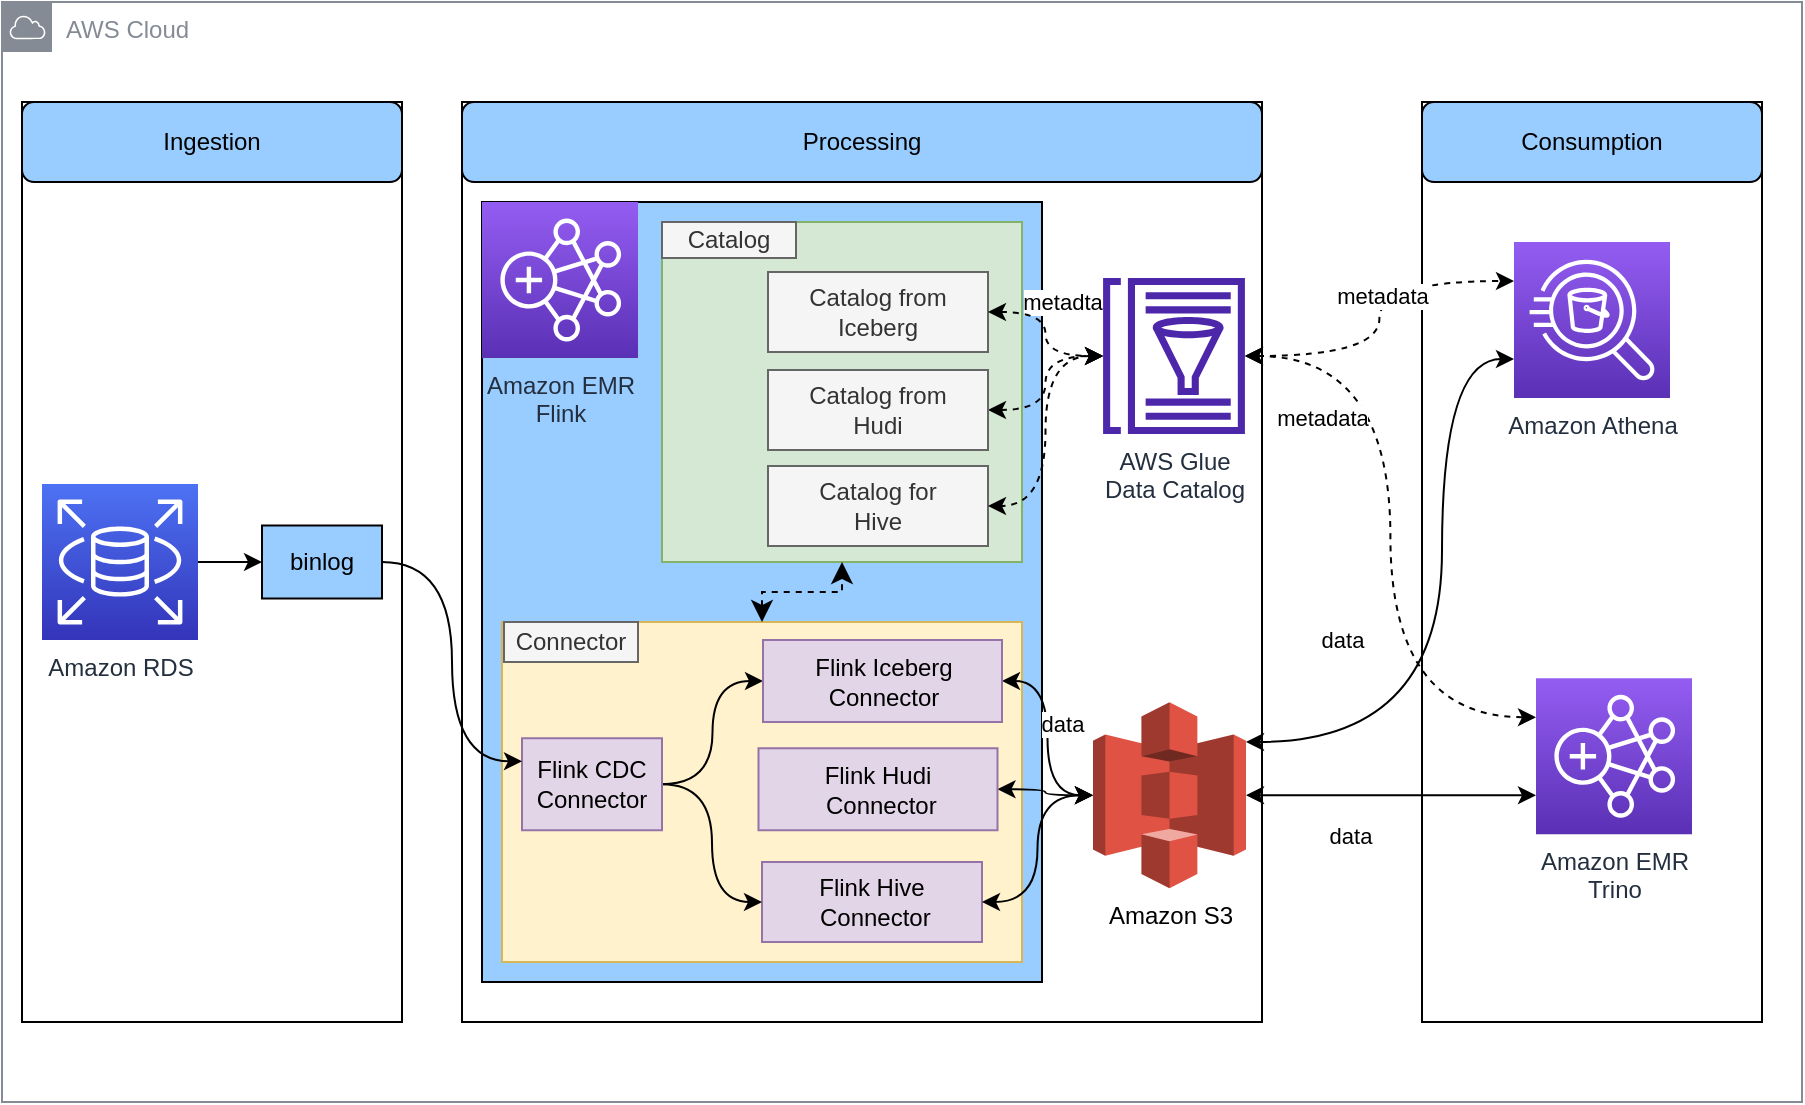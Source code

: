 <mxfile version="20.7.4" type="github">
  <diagram id="Cd5y1kNHd57_tZJnAyKG" name="Page-1">
    <mxGraphModel dx="1050" dy="566" grid="1" gridSize="10" guides="1" tooltips="1" connect="1" arrows="1" fold="1" page="1" pageScale="1" pageWidth="827" pageHeight="1169" math="0" shadow="0">
      <root>
        <mxCell id="0" />
        <mxCell id="1" parent="0" />
        <mxCell id="FE19WrhtxEeYcqXIJ0xn-2" value="AWS Cloud" style="sketch=0;outlineConnect=0;gradientColor=none;html=1;whiteSpace=wrap;fontSize=12;fontStyle=0;shape=mxgraph.aws4.group;grIcon=mxgraph.aws4.group_aws_cloud;strokeColor=#858B94;fillColor=none;verticalAlign=top;align=left;spacingLeft=30;fontColor=#858B94;dashed=0;" parent="1" vertex="1">
          <mxGeometry x="60" y="90" width="900" height="550" as="geometry" />
        </mxCell>
        <mxCell id="ygeJwO_-llUcF5Xlst-1-10" value="" style="rounded=0;whiteSpace=wrap;html=1;" parent="1" vertex="1">
          <mxGeometry x="290" y="140" width="400" height="460" as="geometry" />
        </mxCell>
        <mxCell id="ygeJwO_-llUcF5Xlst-1-15" value="" style="rounded=0;whiteSpace=wrap;html=1;" parent="1" vertex="1">
          <mxGeometry x="770" y="140" width="170" height="460" as="geometry" />
        </mxCell>
        <mxCell id="ygeJwO_-llUcF5Xlst-1-8" value="" style="rounded=0;whiteSpace=wrap;html=1;" parent="1" vertex="1">
          <mxGeometry x="70" y="140" width="190" height="460" as="geometry" />
        </mxCell>
        <mxCell id="ygeJwO_-llUcF5Xlst-1-38" style="edgeStyle=orthogonalEdgeStyle;curved=1;orthogonalLoop=1;jettySize=auto;html=1;exitX=1;exitY=0.5;exitDx=0;exitDy=0;exitPerimeter=0;entryX=0;entryY=0.5;entryDx=0;entryDy=0;" parent="1" source="KQLKy6pS23xvt4txy2rW-2" target="ygeJwO_-llUcF5Xlst-1-36" edge="1">
          <mxGeometry relative="1" as="geometry" />
        </mxCell>
        <mxCell id="KQLKy6pS23xvt4txy2rW-2" value="Amazon RDS" style="sketch=0;points=[[0,0,0],[0.25,0,0],[0.5,0,0],[0.75,0,0],[1,0,0],[0,1,0],[0.25,1,0],[0.5,1,0],[0.75,1,0],[1,1,0],[0,0.25,0],[0,0.5,0],[0,0.75,0],[1,0.25,0],[1,0.5,0],[1,0.75,0]];outlineConnect=0;fontColor=#232F3E;gradientColor=#4D72F3;gradientDirection=north;fillColor=#3334B9;strokeColor=#ffffff;dashed=0;verticalLabelPosition=bottom;verticalAlign=top;align=center;html=1;fontSize=12;fontStyle=0;aspect=fixed;shape=mxgraph.aws4.resourceIcon;resIcon=mxgraph.aws4.rds;" parent="1" vertex="1">
          <mxGeometry x="80" y="331" width="78" height="78" as="geometry" />
        </mxCell>
        <mxCell id="rGtyrS7ArSFbjT5xo-QV-2" value="Amazon Athena" style="sketch=0;points=[[0,0,0],[0.25,0,0],[0.5,0,0],[0.75,0,0],[1,0,0],[0,1,0],[0.25,1,0],[0.5,1,0],[0.75,1,0],[1,1,0],[0,0.25,0],[0,0.5,0],[0,0.75,0],[1,0.25,0],[1,0.5,0],[1,0.75,0]];outlineConnect=0;fontColor=#232F3E;gradientColor=#945DF2;gradientDirection=north;fillColor=#5A30B5;strokeColor=#ffffff;dashed=0;verticalLabelPosition=bottom;verticalAlign=top;align=center;html=1;fontSize=12;fontStyle=0;aspect=fixed;shape=mxgraph.aws4.resourceIcon;resIcon=mxgraph.aws4.athena;" parent="1" vertex="1">
          <mxGeometry x="816" y="210" width="78" height="78" as="geometry" />
        </mxCell>
        <mxCell id="ygeJwO_-llUcF5Xlst-1-1" value="Amazon EMR&lt;br&gt;Trino" style="sketch=0;points=[[0,0,0],[0.25,0,0],[0.5,0,0],[0.75,0,0],[1,0,0],[0,1,0],[0.25,1,0],[0.5,1,0],[0.75,1,0],[1,1,0],[0,0.25,0],[0,0.5,0],[0,0.75,0],[1,0.25,0],[1,0.5,0],[1,0.75,0]];outlineConnect=0;fontColor=#232F3E;gradientColor=#945DF2;gradientDirection=north;fillColor=#5A30B5;strokeColor=#ffffff;dashed=0;verticalLabelPosition=bottom;verticalAlign=top;align=center;html=1;fontSize=12;fontStyle=0;aspect=fixed;shape=mxgraph.aws4.resourceIcon;resIcon=mxgraph.aws4.emr;" parent="1" vertex="1">
          <mxGeometry x="827" y="428.13" width="78" height="78" as="geometry" />
        </mxCell>
        <mxCell id="ygeJwO_-llUcF5Xlst-1-9" value="Ingestion" style="rounded=1;whiteSpace=wrap;html=1;fillColor=#99CCFF;" parent="1" vertex="1">
          <mxGeometry x="70" y="140" width="190" height="40" as="geometry" />
        </mxCell>
        <mxCell id="ygeJwO_-llUcF5Xlst-1-14" value="Processing" style="rounded=1;whiteSpace=wrap;html=1;fillColor=#99CCFF;" parent="1" vertex="1">
          <mxGeometry x="290" y="140" width="400" height="40" as="geometry" />
        </mxCell>
        <mxCell id="ygeJwO_-llUcF5Xlst-1-29" style="edgeStyle=orthogonalEdgeStyle;curved=1;orthogonalLoop=1;jettySize=auto;html=1;entryX=0;entryY=0.25;entryDx=0;entryDy=0;entryPerimeter=0;dashed=1;startArrow=classic;startFill=1;" parent="1" source="DkJPr1J9yXdr6lBRk-ze-1" target="rGtyrS7ArSFbjT5xo-QV-2" edge="1">
          <mxGeometry relative="1" as="geometry" />
        </mxCell>
        <mxCell id="ygeJwO_-llUcF5Xlst-1-30" value="metadata" style="edgeLabel;html=1;align=center;verticalAlign=middle;resizable=0;points=[];" parent="ygeJwO_-llUcF5Xlst-1-29" vertex="1" connectable="0">
          <mxGeometry x="0.233" y="-6" relative="1" as="geometry">
            <mxPoint y="1" as="offset" />
          </mxGeometry>
        </mxCell>
        <mxCell id="ygeJwO_-llUcF5Xlst-1-46" style="edgeStyle=orthogonalEdgeStyle;curved=1;orthogonalLoop=1;jettySize=auto;html=1;entryX=0;entryY=0.25;entryDx=0;entryDy=0;entryPerimeter=0;dashed=1;startArrow=classic;startFill=1;" parent="1" source="DkJPr1J9yXdr6lBRk-ze-1" target="ygeJwO_-llUcF5Xlst-1-1" edge="1">
          <mxGeometry relative="1" as="geometry" />
        </mxCell>
        <mxCell id="ygeJwO_-llUcF5Xlst-1-55" value="metadata" style="edgeLabel;html=1;align=center;verticalAlign=middle;resizable=0;points=[];" parent="ygeJwO_-llUcF5Xlst-1-46" vertex="1" connectable="0">
          <mxGeometry x="-0.113" y="1" relative="1" as="geometry">
            <mxPoint x="-35" y="-41" as="offset" />
          </mxGeometry>
        </mxCell>
        <mxCell id="DkJPr1J9yXdr6lBRk-ze-1" value="AWS Glue &lt;br&gt;Data Catalog" style="sketch=0;outlineConnect=0;fontColor=#232F3E;gradientColor=none;fillColor=#4D27AA;strokeColor=none;dashed=0;verticalLabelPosition=bottom;verticalAlign=top;align=center;html=1;fontSize=12;fontStyle=0;aspect=fixed;pointerEvents=1;shape=mxgraph.aws4.glue_data_catalog;" parent="1" vertex="1">
          <mxGeometry x="610" y="228" width="72" height="78" as="geometry" />
        </mxCell>
        <mxCell id="ygeJwO_-llUcF5Xlst-1-43" value="" style="rounded=0;whiteSpace=wrap;html=1;fillColor=#99CCFF;" parent="1" vertex="1">
          <mxGeometry x="300" y="190" width="280" height="390" as="geometry" />
        </mxCell>
        <mxCell id="ygeJwO_-llUcF5Xlst-1-56" style="edgeStyle=orthogonalEdgeStyle;curved=1;orthogonalLoop=1;jettySize=auto;html=1;entryX=0;entryY=0.75;entryDx=0;entryDy=0;entryPerimeter=0;startArrow=classic;startFill=1;" parent="1" source="nCzQVOr3wxltccUAzvmY-3" target="rGtyrS7ArSFbjT5xo-QV-2" edge="1">
          <mxGeometry relative="1" as="geometry">
            <Array as="points">
              <mxPoint x="780" y="460" />
              <mxPoint x="780" y="269" />
            </Array>
          </mxGeometry>
        </mxCell>
        <mxCell id="ygeJwO_-llUcF5Xlst-1-57" value="data" style="edgeLabel;html=1;align=center;verticalAlign=middle;resizable=0;points=[];" parent="ygeJwO_-llUcF5Xlst-1-56" vertex="1" connectable="0">
          <mxGeometry x="-0.754" y="12" relative="1" as="geometry">
            <mxPoint x="8" y="-39" as="offset" />
          </mxGeometry>
        </mxCell>
        <mxCell id="ygeJwO_-llUcF5Xlst-1-58" style="edgeStyle=orthogonalEdgeStyle;curved=1;orthogonalLoop=1;jettySize=auto;html=1;entryX=0;entryY=0.75;entryDx=0;entryDy=0;entryPerimeter=0;startArrow=classic;startFill=1;" parent="1" source="nCzQVOr3wxltccUAzvmY-3" target="ygeJwO_-llUcF5Xlst-1-1" edge="1">
          <mxGeometry relative="1" as="geometry" />
        </mxCell>
        <mxCell id="ygeJwO_-llUcF5Xlst-1-59" value="data" style="edgeLabel;html=1;align=center;verticalAlign=middle;resizable=0;points=[];" parent="ygeJwO_-llUcF5Xlst-1-58" vertex="1" connectable="0">
          <mxGeometry x="-0.558" y="-2" relative="1" as="geometry">
            <mxPoint x="20" y="18" as="offset" />
          </mxGeometry>
        </mxCell>
        <mxCell id="nCzQVOr3wxltccUAzvmY-3" value="Amazon S3" style="outlineConnect=0;dashed=0;verticalLabelPosition=bottom;verticalAlign=top;align=center;html=1;shape=mxgraph.aws3.s3;fillColor=#E05243;gradientColor=none;" parent="1" vertex="1">
          <mxGeometry x="605.5" y="440.13" width="76.5" height="93" as="geometry" />
        </mxCell>
        <mxCell id="ygeJwO_-llUcF5Xlst-1-28" value="Consumption" style="rounded=1;whiteSpace=wrap;html=1;fillColor=#99CCFF;" parent="1" vertex="1">
          <mxGeometry x="770" y="140" width="170" height="40" as="geometry" />
        </mxCell>
        <mxCell id="ygeJwO_-llUcF5Xlst-1-36" value="binlog" style="rounded=0;whiteSpace=wrap;html=1;fillColor=#99CCFF;" parent="1" vertex="1">
          <mxGeometry x="190" y="351.75" width="60" height="36.5" as="geometry" />
        </mxCell>
        <mxCell id="ygeJwO_-llUcF5Xlst-1-53" style="edgeStyle=orthogonalEdgeStyle;curved=1;orthogonalLoop=1;jettySize=auto;html=1;entryX=0;entryY=0.5;entryDx=0;entryDy=0;" parent="1" source="ygeJwO_-llUcF5Xlst-1-39" target="ygeJwO_-llUcF5Xlst-1-45" edge="1">
          <mxGeometry relative="1" as="geometry" />
        </mxCell>
        <mxCell id="KQLKy6pS23xvt4txy2rW-3" value="Amazon EMR &lt;br&gt;Flink" style="sketch=0;points=[[0,0,0],[0.25,0,0],[0.5,0,0],[0.75,0,0],[1,0,0],[0,1,0],[0.25,1,0],[0.5,1,0],[0.75,1,0],[1,1,0],[0,0.25,0],[0,0.5,0],[0,0.75,0],[1,0.25,0],[1,0.5,0],[1,0.75,0]];outlineConnect=0;fontColor=#232F3E;gradientColor=#945DF2;gradientDirection=north;fillColor=#5A30B5;strokeColor=#ffffff;dashed=0;verticalLabelPosition=bottom;verticalAlign=top;align=center;html=1;fontSize=12;fontStyle=0;aspect=fixed;shape=mxgraph.aws4.resourceIcon;resIcon=mxgraph.aws4.emr;" parent="1" vertex="1">
          <mxGeometry x="300" y="190" width="78" height="78" as="geometry" />
        </mxCell>
        <mxCell id="i2x8u8YBh84d5i1WgbNd-1" value="" style="rounded=0;whiteSpace=wrap;html=1;fillColor=#d5e8d4;strokeColor=#82b366;" parent="1" vertex="1">
          <mxGeometry x="390" y="200" width="180" height="170" as="geometry" />
        </mxCell>
        <mxCell id="ygeJwO_-llUcF5Xlst-1-44" value="Catalog from&lt;br&gt;Iceberg" style="rounded=0;whiteSpace=wrap;html=1;fillColor=#f5f5f5;strokeColor=#666666;fontColor=#333333;" parent="1" vertex="1">
          <mxGeometry x="443" y="225" width="110" height="40" as="geometry" />
        </mxCell>
        <mxCell id="i2x8u8YBh84d5i1WgbNd-3" value="" style="rounded=0;whiteSpace=wrap;html=1;fillColor=#fff2cc;strokeColor=#d6b656;" parent="1" vertex="1">
          <mxGeometry x="310" y="400" width="260" height="170" as="geometry" />
        </mxCell>
        <mxCell id="ygeJwO_-llUcF5Xlst-1-45" value="Flink Hive&lt;br&gt;&amp;nbsp;Connector" style="rounded=0;whiteSpace=wrap;html=1;fillColor=#e1d5e7;strokeColor=#9673a6;" parent="1" vertex="1">
          <mxGeometry x="440" y="520" width="110" height="40" as="geometry" />
        </mxCell>
        <mxCell id="i2x8u8YBh84d5i1WgbNd-16" style="edgeStyle=orthogonalEdgeStyle;curved=1;orthogonalLoop=1;jettySize=auto;html=1;dashed=1;strokeWidth=1;fontColor=default;startArrow=classic;startFill=1;endArrow=classic;endFill=1;" parent="1" source="i2x8u8YBh84d5i1WgbNd-2" target="DkJPr1J9yXdr6lBRk-ze-1" edge="1">
          <mxGeometry relative="1" as="geometry" />
        </mxCell>
        <mxCell id="MU4NG5zrOH-z8bqViDNB-10" value="metadta" style="edgeLabel;html=1;align=center;verticalAlign=middle;resizable=0;points=[];" parent="i2x8u8YBh84d5i1WgbNd-16" vertex="1" connectable="0">
          <mxGeometry x="0.015" y="1" relative="1" as="geometry">
            <mxPoint x="9" y="-40" as="offset" />
          </mxGeometry>
        </mxCell>
        <mxCell id="i2x8u8YBh84d5i1WgbNd-2" value="Catalog from&lt;br&gt;Hudi" style="rounded=0;whiteSpace=wrap;html=1;fillColor=#f5f5f5;strokeColor=#666666;fontColor=#333333;" parent="1" vertex="1">
          <mxGeometry x="443" y="274" width="110" height="40" as="geometry" />
        </mxCell>
        <mxCell id="i2x8u8YBh84d5i1WgbNd-7" style="edgeStyle=orthogonalEdgeStyle;curved=1;orthogonalLoop=1;jettySize=auto;html=1;entryX=0;entryY=0.5;entryDx=0;entryDy=0;strokeWidth=1;fontColor=default;startArrow=none;startFill=0;endArrow=classic;endFill=1;" parent="1" source="ygeJwO_-llUcF5Xlst-1-39" target="i2x8u8YBh84d5i1WgbNd-4" edge="1">
          <mxGeometry relative="1" as="geometry" />
        </mxCell>
        <mxCell id="i2x8u8YBh84d5i1WgbNd-8" style="edgeStyle=orthogonalEdgeStyle;curved=1;orthogonalLoop=1;jettySize=auto;html=1;entryX=0;entryY=0.5;entryDx=0;entryDy=0;strokeWidth=1;fontColor=default;startArrow=none;startFill=0;endArrow=classic;endFill=1;" parent="1" source="ygeJwO_-llUcF5Xlst-1-39" target="ygeJwO_-llUcF5Xlst-1-45" edge="1">
          <mxGeometry relative="1" as="geometry" />
        </mxCell>
        <mxCell id="ygeJwO_-llUcF5Xlst-1-39" value="Flink CDC&lt;br&gt;Connector" style="rounded=0;whiteSpace=wrap;html=1;fillColor=#e1d5e7;strokeColor=#9673a6;" parent="1" vertex="1">
          <mxGeometry x="320" y="458.13" width="70" height="46" as="geometry" />
        </mxCell>
        <mxCell id="i2x8u8YBh84d5i1WgbNd-9" style="edgeStyle=orthogonalEdgeStyle;curved=1;orthogonalLoop=1;jettySize=auto;html=1;exitX=1;exitY=0.5;exitDx=0;exitDy=0;strokeWidth=1;fontColor=default;startArrow=classic;startFill=1;endArrow=classic;endFill=1;" parent="1" source="i2x8u8YBh84d5i1WgbNd-4" target="nCzQVOr3wxltccUAzvmY-3" edge="1">
          <mxGeometry relative="1" as="geometry" />
        </mxCell>
        <mxCell id="i2x8u8YBh84d5i1WgbNd-4" value="Flink Iceberg Connector" style="rounded=0;whiteSpace=wrap;html=1;fillColor=#e1d5e7;strokeColor=#9673a6;" parent="1" vertex="1">
          <mxGeometry x="440.5" y="409" width="119.5" height="41" as="geometry" />
        </mxCell>
        <mxCell id="i2x8u8YBh84d5i1WgbNd-6" style="edgeStyle=orthogonalEdgeStyle;orthogonalLoop=1;jettySize=auto;html=1;entryX=0;entryY=0.25;entryDx=0;entryDy=0;strokeWidth=1;fontColor=default;startArrow=none;startFill=0;endArrow=classic;endFill=1;curved=1;" parent="1" source="ygeJwO_-llUcF5Xlst-1-36" target="ygeJwO_-llUcF5Xlst-1-39" edge="1">
          <mxGeometry relative="1" as="geometry" />
        </mxCell>
        <mxCell id="nCzQVOr3wxltccUAzvmY-5" style="edgeStyle=orthogonalEdgeStyle;curved=1;orthogonalLoop=1;jettySize=auto;html=1;entryX=0;entryY=0.5;entryDx=0;entryDy=0;entryPerimeter=0;strokeColor=default;startArrow=classic;startFill=1;" parent="1" source="ygeJwO_-llUcF5Xlst-1-45" target="nCzQVOr3wxltccUAzvmY-3" edge="1">
          <mxGeometry relative="1" as="geometry" />
        </mxCell>
        <mxCell id="MU4NG5zrOH-z8bqViDNB-9" value="data" style="edgeLabel;html=1;align=center;verticalAlign=middle;resizable=0;points=[];" parent="nCzQVOr3wxltccUAzvmY-5" vertex="1" connectable="0">
          <mxGeometry x="0.204" y="1" relative="1" as="geometry">
            <mxPoint x="13" y="-52" as="offset" />
          </mxGeometry>
        </mxCell>
        <mxCell id="i2x8u8YBh84d5i1WgbNd-12" style="edgeStyle=orthogonalEdgeStyle;curved=1;orthogonalLoop=1;jettySize=auto;html=1;exitX=1;exitY=0.5;exitDx=0;exitDy=0;strokeWidth=1;fontColor=default;startArrow=classic;startFill=1;endArrow=classic;endFill=1;dashed=1;" parent="1" source="ygeJwO_-llUcF5Xlst-1-44" target="DkJPr1J9yXdr6lBRk-ze-1" edge="1">
          <mxGeometry relative="1" as="geometry" />
        </mxCell>
        <mxCell id="MU4NG5zrOH-z8bqViDNB-1" value="Catalog" style="rounded=0;whiteSpace=wrap;html=1;fillColor=#f5f5f5;strokeColor=#666666;fontColor=#333333;" parent="1" vertex="1">
          <mxGeometry x="390" y="200" width="67" height="18" as="geometry" />
        </mxCell>
        <mxCell id="MU4NG5zrOH-z8bqViDNB-2" value="Connector" style="rounded=0;whiteSpace=wrap;html=1;fillColor=#f5f5f5;strokeColor=#666666;fontColor=#333333;" parent="1" vertex="1">
          <mxGeometry x="311" y="400" width="67" height="20" as="geometry" />
        </mxCell>
        <mxCell id="MU4NG5zrOH-z8bqViDNB-4" value="Catalog for &lt;br&gt;Hive" style="rounded=0;whiteSpace=wrap;html=1;fillColor=#f5f5f5;strokeColor=#666666;fontColor=#333333;" parent="1" vertex="1">
          <mxGeometry x="443" y="322" width="110" height="40" as="geometry" />
        </mxCell>
        <mxCell id="MU4NG5zrOH-z8bqViDNB-6" style="edgeStyle=orthogonalEdgeStyle;curved=1;orthogonalLoop=1;jettySize=auto;html=1;entryX=1;entryY=0.5;entryDx=0;entryDy=0;dashed=1;startArrow=classic;startFill=1;" parent="1" source="DkJPr1J9yXdr6lBRk-ze-1" target="MU4NG5zrOH-z8bqViDNB-4" edge="1">
          <mxGeometry relative="1" as="geometry" />
        </mxCell>
        <mxCell id="MU4NG5zrOH-z8bqViDNB-13" value="" style="edgeStyle=elbowEdgeStyle;elbow=vertical;endArrow=classic;html=1;curved=0;rounded=0;endSize=8;startSize=8;dashed=1;exitX=0.5;exitY=0;exitDx=0;exitDy=0;entryX=0.5;entryY=1;entryDx=0;entryDy=0;startArrow=classic;startFill=1;" parent="1" source="i2x8u8YBh84d5i1WgbNd-3" target="i2x8u8YBh84d5i1WgbNd-1" edge="1">
          <mxGeometry width="50" height="50" relative="1" as="geometry">
            <mxPoint x="560" y="410" as="sourcePoint" />
            <mxPoint x="610" y="360" as="targetPoint" />
          </mxGeometry>
        </mxCell>
        <mxCell id="fYfkqkwzCHlJUsIyV8Zf-3" style="edgeStyle=orthogonalEdgeStyle;curved=1;orthogonalLoop=1;jettySize=auto;html=1;entryX=0;entryY=0.5;entryDx=0;entryDy=0;entryPerimeter=0;startArrow=classic;startFill=1;" edge="1" parent="1" source="fYfkqkwzCHlJUsIyV8Zf-1" target="nCzQVOr3wxltccUAzvmY-3">
          <mxGeometry relative="1" as="geometry" />
        </mxCell>
        <mxCell id="fYfkqkwzCHlJUsIyV8Zf-1" value="Flink Hudi&lt;br&gt;&amp;nbsp;Connector" style="rounded=0;whiteSpace=wrap;html=1;fillColor=#e1d5e7;strokeColor=#9673a6;" vertex="1" parent="1">
          <mxGeometry x="438.25" y="463.13" width="119.5" height="41" as="geometry" />
        </mxCell>
      </root>
    </mxGraphModel>
  </diagram>
</mxfile>
